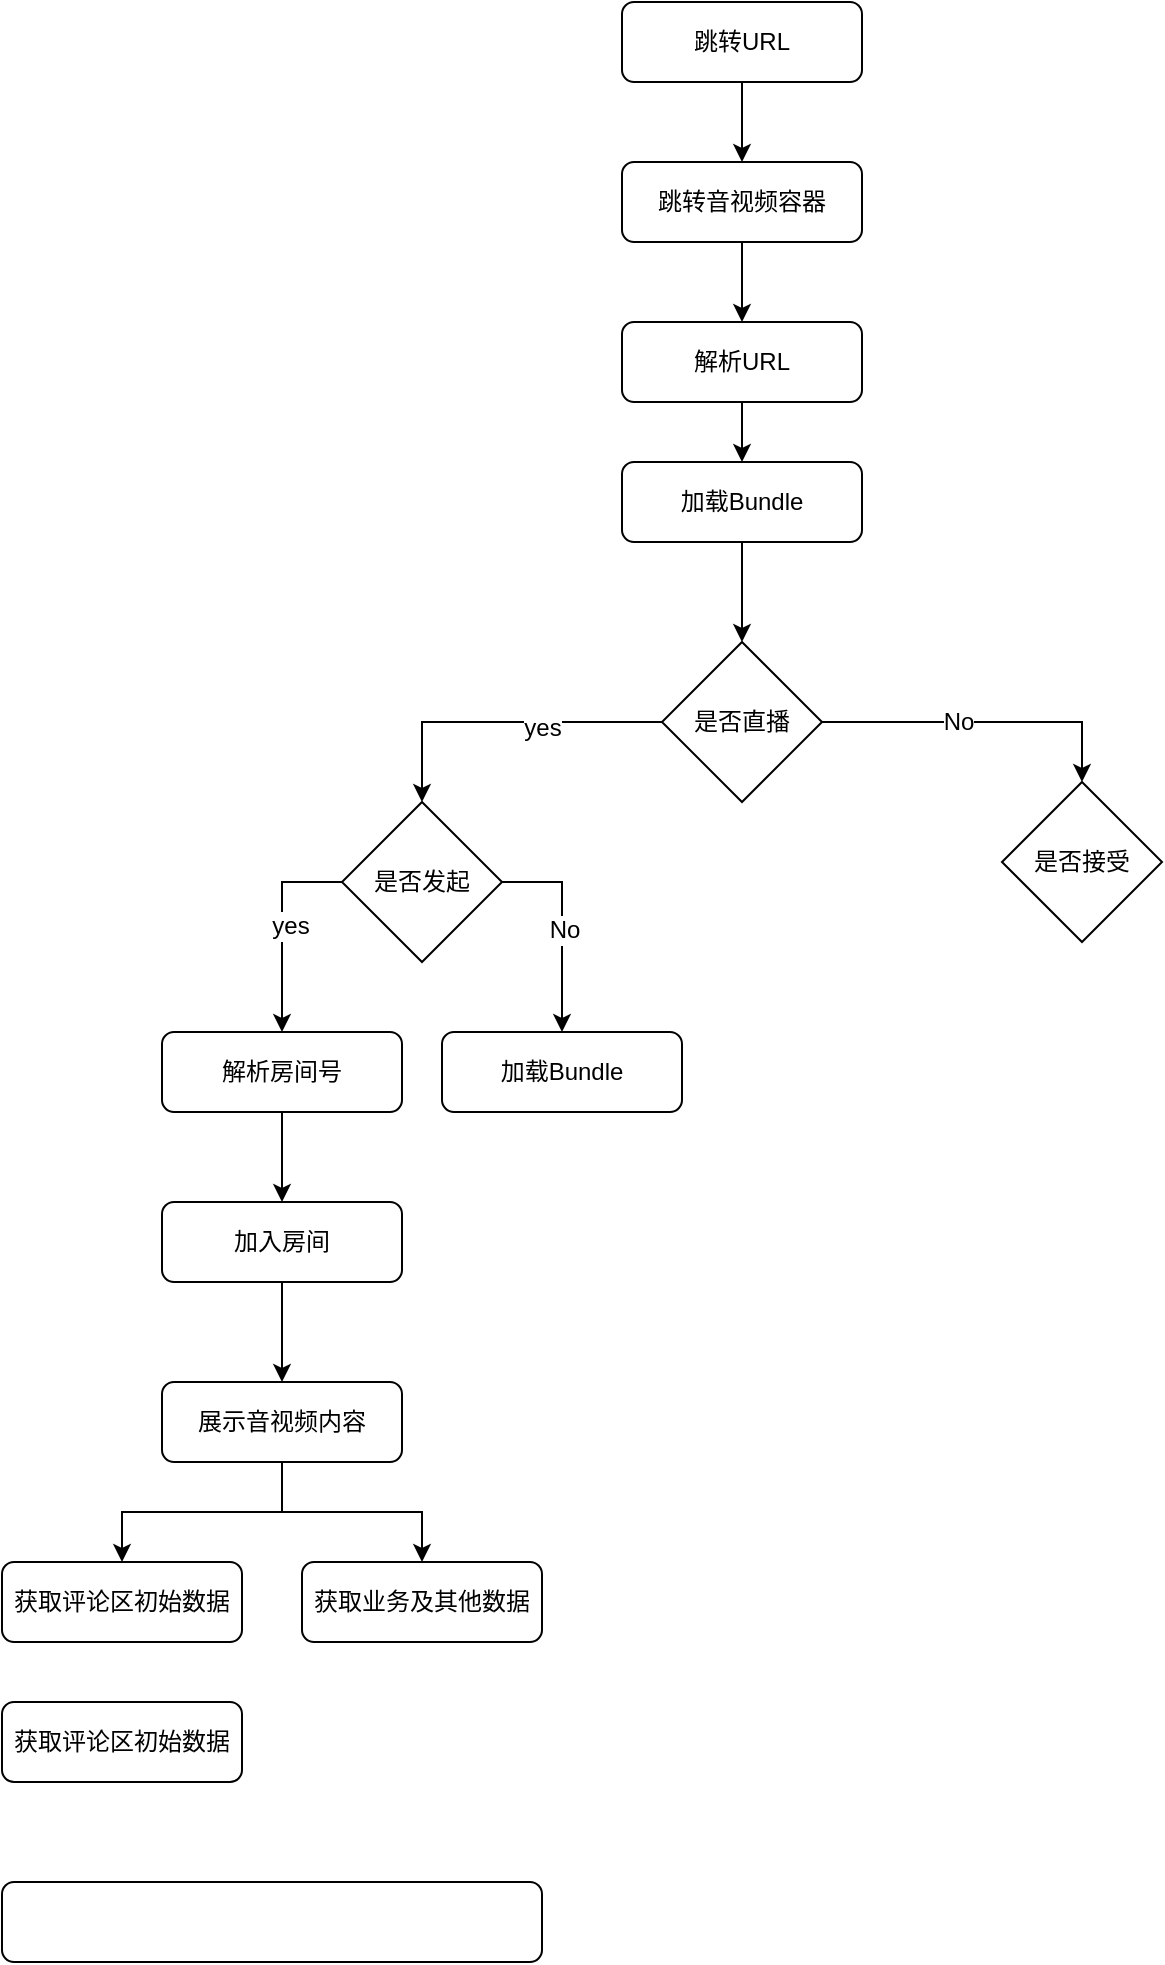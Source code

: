 <mxfile version="12.7.6" type="github"><diagram id="HYKLmY3Ni0rFSqoCe2Gg" name="第 1 页"><mxGraphModel dx="1773" dy="590" grid="1" gridSize="10" guides="1" tooltips="1" connect="1" arrows="1" fold="1" page="1" pageScale="1" pageWidth="827" pageHeight="1169" math="0" shadow="0"><root><mxCell id="0"/><mxCell id="1" parent="0"/><mxCell id="6Yk51bXlvMiWCSTlYt-q-2" value="跳转URL" style="rounded=1;whiteSpace=wrap;html=1;" vertex="1" parent="1"><mxGeometry x="270" y="30" width="120" height="40" as="geometry"/></mxCell><mxCell id="6Yk51bXlvMiWCSTlYt-q-5" style="edgeStyle=orthogonalEdgeStyle;rounded=0;orthogonalLoop=1;jettySize=auto;html=1;exitX=0.5;exitY=1;exitDx=0;exitDy=0;" edge="1" parent="1" source="6Yk51bXlvMiWCSTlYt-q-2" target="6Yk51bXlvMiWCSTlYt-q-4"><mxGeometry relative="1" as="geometry"/></mxCell><mxCell id="6Yk51bXlvMiWCSTlYt-q-7" style="edgeStyle=orthogonalEdgeStyle;rounded=0;orthogonalLoop=1;jettySize=auto;html=1;" edge="1" parent="1" source="6Yk51bXlvMiWCSTlYt-q-4" target="6Yk51bXlvMiWCSTlYt-q-6"><mxGeometry relative="1" as="geometry"/></mxCell><mxCell id="6Yk51bXlvMiWCSTlYt-q-4" value="跳转音视频容器" style="rounded=1;whiteSpace=wrap;html=1;" vertex="1" parent="1"><mxGeometry x="270" y="110" width="120" height="40" as="geometry"/></mxCell><mxCell id="6Yk51bXlvMiWCSTlYt-q-35" style="edgeStyle=orthogonalEdgeStyle;rounded=0;orthogonalLoop=1;jettySize=auto;html=1;exitX=0.5;exitY=1;exitDx=0;exitDy=0;entryX=0.5;entryY=0;entryDx=0;entryDy=0;" edge="1" parent="1" source="6Yk51bXlvMiWCSTlYt-q-6" target="6Yk51bXlvMiWCSTlYt-q-8"><mxGeometry relative="1" as="geometry"/></mxCell><mxCell id="6Yk51bXlvMiWCSTlYt-q-6" value="解析URL" style="rounded=1;whiteSpace=wrap;html=1;" vertex="1" parent="1"><mxGeometry x="270" y="190" width="120" height="40" as="geometry"/></mxCell><mxCell id="6Yk51bXlvMiWCSTlYt-q-12" style="edgeStyle=orthogonalEdgeStyle;rounded=0;orthogonalLoop=1;jettySize=auto;html=1;entryX=0.5;entryY=0;entryDx=0;entryDy=0;exitX=0;exitY=0.5;exitDx=0;exitDy=0;" edge="1" parent="1" source="6Yk51bXlvMiWCSTlYt-q-15" target="6Yk51bXlvMiWCSTlYt-q-10"><mxGeometry relative="1" as="geometry"><mxPoint x="320" y="380" as="sourcePoint"/><Array as="points"><mxPoint x="170" y="390"/></Array></mxGeometry></mxCell><mxCell id="6Yk51bXlvMiWCSTlYt-q-18" value="yes" style="text;html=1;align=center;verticalAlign=middle;resizable=0;points=[];labelBackgroundColor=#ffffff;" vertex="1" connectable="0" parent="6Yk51bXlvMiWCSTlYt-q-12"><mxGeometry x="-0.25" y="3" relative="1" as="geometry"><mxPoint as="offset"/></mxGeometry></mxCell><mxCell id="6Yk51bXlvMiWCSTlYt-q-8" value="加载Bundle" style="rounded=1;whiteSpace=wrap;html=1;" vertex="1" parent="1"><mxGeometry x="270" y="260" width="120" height="40" as="geometry"/></mxCell><mxCell id="6Yk51bXlvMiWCSTlYt-q-26" style="edgeStyle=orthogonalEdgeStyle;rounded=0;orthogonalLoop=1;jettySize=auto;html=1;entryX=0.5;entryY=0;entryDx=0;entryDy=0;exitX=0;exitY=0.5;exitDx=0;exitDy=0;" edge="1" parent="1" source="6Yk51bXlvMiWCSTlYt-q-10" target="6Yk51bXlvMiWCSTlYt-q-22"><mxGeometry relative="1" as="geometry"/></mxCell><mxCell id="6Yk51bXlvMiWCSTlYt-q-33" value="yes" style="text;html=1;align=center;verticalAlign=middle;resizable=0;points=[];labelBackgroundColor=#ffffff;" vertex="1" connectable="0" parent="6Yk51bXlvMiWCSTlYt-q-26"><mxGeometry x="-0.008" y="4" relative="1" as="geometry"><mxPoint as="offset"/></mxGeometry></mxCell><mxCell id="6Yk51bXlvMiWCSTlYt-q-32" style="edgeStyle=orthogonalEdgeStyle;rounded=0;orthogonalLoop=1;jettySize=auto;html=1;entryX=0.5;entryY=0;entryDx=0;entryDy=0;exitX=1;exitY=0.5;exitDx=0;exitDy=0;" edge="1" parent="1" source="6Yk51bXlvMiWCSTlYt-q-10" target="6Yk51bXlvMiWCSTlYt-q-23"><mxGeometry relative="1" as="geometry"/></mxCell><mxCell id="6Yk51bXlvMiWCSTlYt-q-34" value="No" style="text;html=1;align=center;verticalAlign=middle;resizable=0;points=[];labelBackgroundColor=#ffffff;" vertex="1" connectable="0" parent="6Yk51bXlvMiWCSTlYt-q-32"><mxGeometry x="0.024" y="1" relative="1" as="geometry"><mxPoint as="offset"/></mxGeometry></mxCell><mxCell id="6Yk51bXlvMiWCSTlYt-q-10" value="是否发起" style="rhombus;whiteSpace=wrap;html=1;" vertex="1" parent="1"><mxGeometry x="130" y="430" width="80" height="80" as="geometry"/></mxCell><mxCell id="6Yk51bXlvMiWCSTlYt-q-11" value="是否接受" style="rhombus;whiteSpace=wrap;html=1;" vertex="1" parent="1"><mxGeometry x="460" y="420" width="80" height="80" as="geometry"/></mxCell><mxCell id="6Yk51bXlvMiWCSTlYt-q-19" style="edgeStyle=orthogonalEdgeStyle;rounded=0;orthogonalLoop=1;jettySize=auto;html=1;entryX=0.5;entryY=0;entryDx=0;entryDy=0;" edge="1" parent="1" source="6Yk51bXlvMiWCSTlYt-q-15" target="6Yk51bXlvMiWCSTlYt-q-11"><mxGeometry relative="1" as="geometry"/></mxCell><mxCell id="6Yk51bXlvMiWCSTlYt-q-20" value="No" style="text;html=1;align=center;verticalAlign=middle;resizable=0;points=[];labelBackgroundColor=#ffffff;" vertex="1" connectable="0" parent="6Yk51bXlvMiWCSTlYt-q-19"><mxGeometry x="-0.15" relative="1" as="geometry"><mxPoint as="offset"/></mxGeometry></mxCell><mxCell id="6Yk51bXlvMiWCSTlYt-q-15" value="是否直播" style="rhombus;whiteSpace=wrap;html=1;" vertex="1" parent="1"><mxGeometry x="290" y="350" width="80" height="80" as="geometry"/></mxCell><mxCell id="6Yk51bXlvMiWCSTlYt-q-16" value="" style="endArrow=classic;html=1;exitX=0.5;exitY=1;exitDx=0;exitDy=0;entryX=0.5;entryY=0;entryDx=0;entryDy=0;" edge="1" parent="1" source="6Yk51bXlvMiWCSTlYt-q-8" target="6Yk51bXlvMiWCSTlYt-q-15"><mxGeometry width="50" height="50" relative="1" as="geometry"><mxPoint x="330" y="530" as="sourcePoint"/><mxPoint x="380" y="480" as="targetPoint"/></mxGeometry></mxCell><mxCell id="6Yk51bXlvMiWCSTlYt-q-37" style="edgeStyle=orthogonalEdgeStyle;rounded=0;orthogonalLoop=1;jettySize=auto;html=1;exitX=0.5;exitY=1;exitDx=0;exitDy=0;entryX=0.5;entryY=0;entryDx=0;entryDy=0;" edge="1" parent="1" source="6Yk51bXlvMiWCSTlYt-q-22" target="6Yk51bXlvMiWCSTlYt-q-36"><mxGeometry relative="1" as="geometry"/></mxCell><mxCell id="6Yk51bXlvMiWCSTlYt-q-22" value="解析房间号" style="rounded=1;whiteSpace=wrap;html=1;" vertex="1" parent="1"><mxGeometry x="40" y="545" width="120" height="40" as="geometry"/></mxCell><mxCell id="6Yk51bXlvMiWCSTlYt-q-23" value="加载Bundle" style="rounded=1;whiteSpace=wrap;html=1;" vertex="1" parent="1"><mxGeometry x="180" y="545" width="120" height="40" as="geometry"/></mxCell><mxCell id="6Yk51bXlvMiWCSTlYt-q-36" value="加入房间" style="rounded=1;whiteSpace=wrap;html=1;" vertex="1" parent="1"><mxGeometry x="40" y="630" width="120" height="40" as="geometry"/></mxCell><mxCell id="6Yk51bXlvMiWCSTlYt-q-40" value="获取评论区初始数据" style="rounded=1;whiteSpace=wrap;html=1;" vertex="1" parent="1"><mxGeometry x="-40" y="810" width="120" height="40" as="geometry"/></mxCell><mxCell id="6Yk51bXlvMiWCSTlYt-q-45" style="edgeStyle=orthogonalEdgeStyle;rounded=0;orthogonalLoop=1;jettySize=auto;html=1;exitX=0.5;exitY=1;exitDx=0;exitDy=0;" edge="1" parent="1" source="6Yk51bXlvMiWCSTlYt-q-42" target="6Yk51bXlvMiWCSTlYt-q-40"><mxGeometry relative="1" as="geometry"/></mxCell><mxCell id="6Yk51bXlvMiWCSTlYt-q-46" style="edgeStyle=orthogonalEdgeStyle;rounded=0;orthogonalLoop=1;jettySize=auto;html=1;exitX=0.5;exitY=1;exitDx=0;exitDy=0;" edge="1" parent="1" source="6Yk51bXlvMiWCSTlYt-q-42" target="6Yk51bXlvMiWCSTlYt-q-44"><mxGeometry relative="1" as="geometry"/></mxCell><mxCell id="6Yk51bXlvMiWCSTlYt-q-42" value="展示音视频内容" style="rounded=1;whiteSpace=wrap;html=1;" vertex="1" parent="1"><mxGeometry x="40" y="720" width="120" height="40" as="geometry"/></mxCell><mxCell id="6Yk51bXlvMiWCSTlYt-q-43" value="" style="endArrow=classic;html=1;exitX=0.5;exitY=1;exitDx=0;exitDy=0;entryX=0.5;entryY=0;entryDx=0;entryDy=0;" edge="1" parent="1" source="6Yk51bXlvMiWCSTlYt-q-36" target="6Yk51bXlvMiWCSTlYt-q-42"><mxGeometry width="50" height="50" relative="1" as="geometry"><mxPoint x="240" y="730" as="sourcePoint"/><mxPoint x="290" y="680" as="targetPoint"/></mxGeometry></mxCell><mxCell id="6Yk51bXlvMiWCSTlYt-q-44" value="获取业务及其他数据" style="rounded=1;whiteSpace=wrap;html=1;" vertex="1" parent="1"><mxGeometry x="110" y="810" width="120" height="40" as="geometry"/></mxCell><mxCell id="6Yk51bXlvMiWCSTlYt-q-49" value="" style="rounded=1;whiteSpace=wrap;html=1;" vertex="1" parent="1"><mxGeometry x="-40" y="970" width="270" height="40" as="geometry"/></mxCell><mxCell id="6Yk51bXlvMiWCSTlYt-q-50" value="获取评论区初始数据" style="rounded=1;whiteSpace=wrap;html=1;" vertex="1" parent="1"><mxGeometry x="-40" y="880" width="120" height="40" as="geometry"/></mxCell></root></mxGraphModel></diagram></mxfile>
